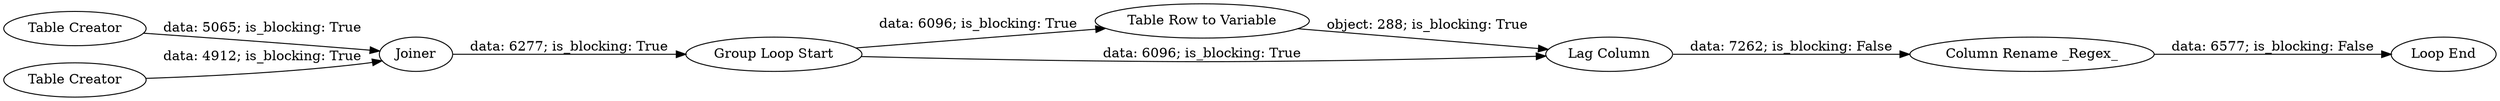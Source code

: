 digraph {
	"2105680141803546791_2" [label="Table Creator"]
	"2105680141803546791_7" [label=Joiner]
	"2105680141803546791_3" [label="Group Loop Start"]
	"2105680141803546791_8" [label="Table Row to Variable"]
	"2105680141803546791_9" [label="Column Rename _Regex_"]
	"2105680141803546791_5" [label="Lag Column"]
	"2105680141803546791_1" [label="Table Creator"]
	"2105680141803546791_6" [label="Loop End"]
	"2105680141803546791_8" -> "2105680141803546791_5" [label="object: 288; is_blocking: True"]
	"2105680141803546791_3" -> "2105680141803546791_8" [label="data: 6096; is_blocking: True"]
	"2105680141803546791_5" -> "2105680141803546791_9" [label="data: 7262; is_blocking: False"]
	"2105680141803546791_9" -> "2105680141803546791_6" [label="data: 6577; is_blocking: False"]
	"2105680141803546791_7" -> "2105680141803546791_3" [label="data: 6277; is_blocking: True"]
	"2105680141803546791_1" -> "2105680141803546791_7" [label="data: 4912; is_blocking: True"]
	"2105680141803546791_2" -> "2105680141803546791_7" [label="data: 5065; is_blocking: True"]
	"2105680141803546791_3" -> "2105680141803546791_5" [label="data: 6096; is_blocking: True"]
	rankdir=LR
}
